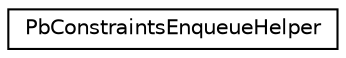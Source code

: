 digraph "Graphical Class Hierarchy"
{
 // LATEX_PDF_SIZE
  edge [fontname="Helvetica",fontsize="10",labelfontname="Helvetica",labelfontsize="10"];
  node [fontname="Helvetica",fontsize="10",shape=record];
  rankdir="LR";
  Node0 [label="PbConstraintsEnqueueHelper",height=0.2,width=0.4,color="black", fillcolor="white", style="filled",URL="$structoperations__research_1_1sat_1_1_pb_constraints_enqueue_helper.html",tooltip=" "];
}
